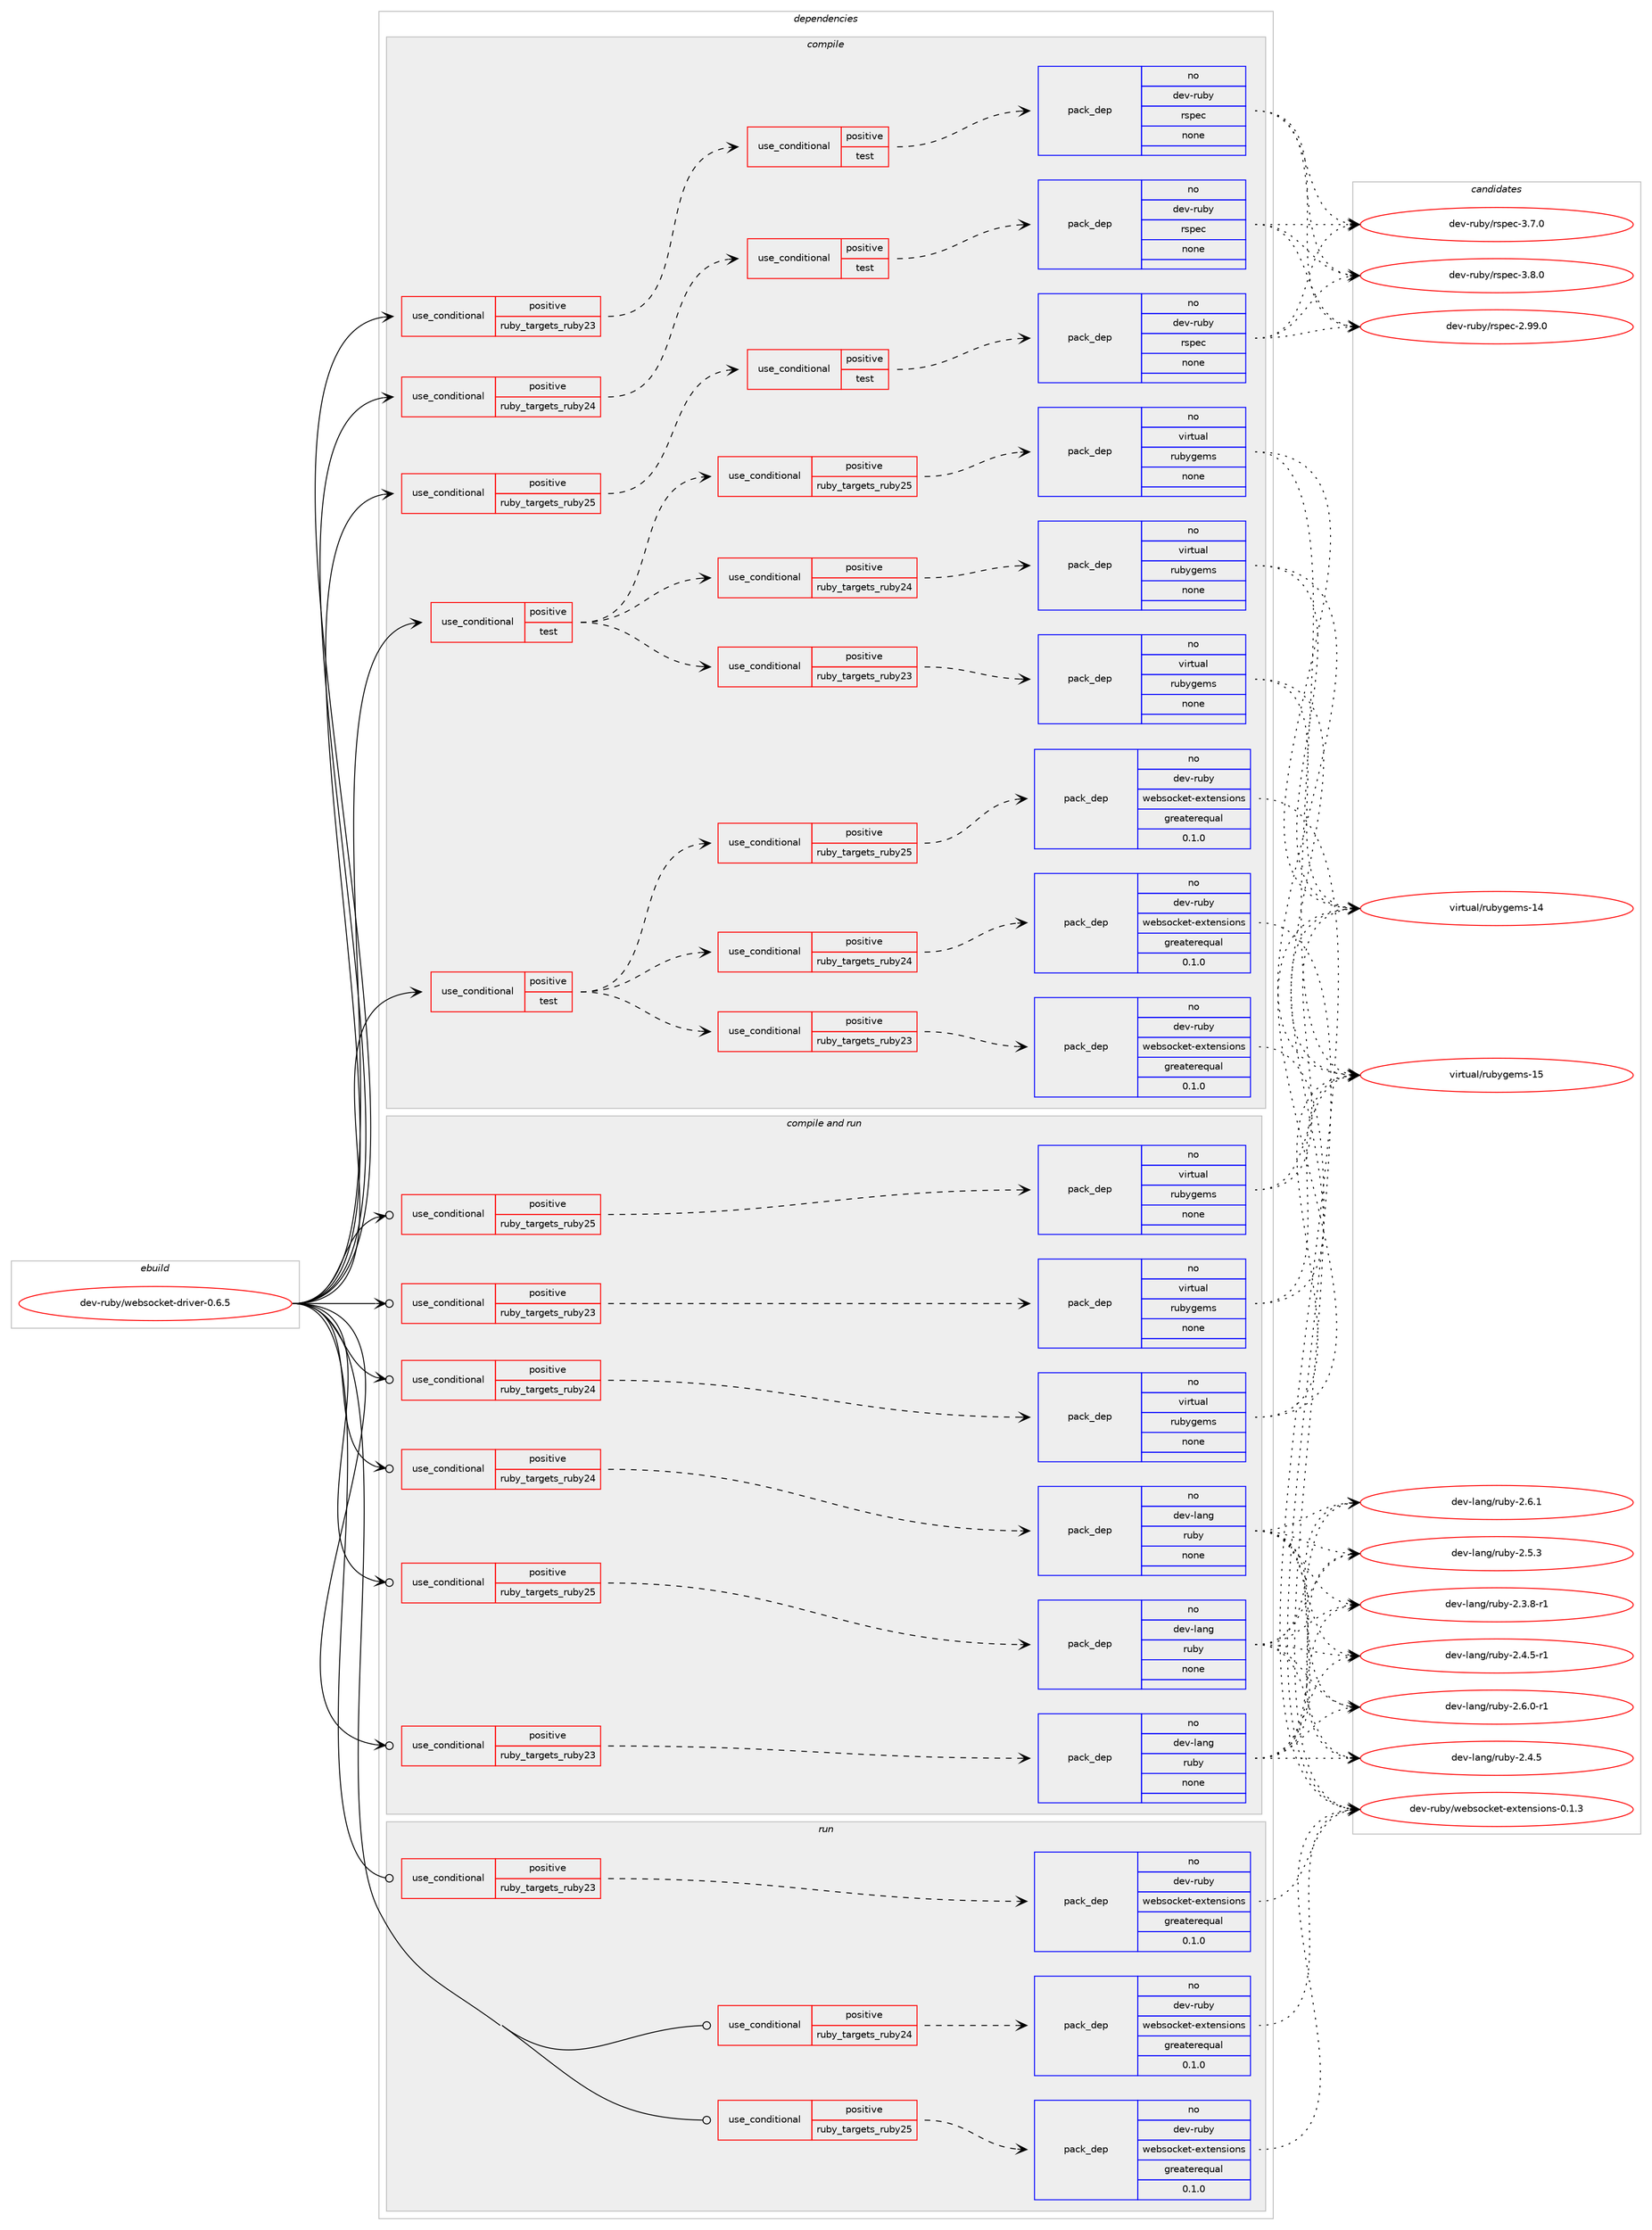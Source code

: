 digraph prolog {

# *************
# Graph options
# *************

newrank=true;
concentrate=true;
compound=true;
graph [rankdir=LR,fontname=Helvetica,fontsize=10,ranksep=1.5];#, ranksep=2.5, nodesep=0.2];
edge  [arrowhead=vee];
node  [fontname=Helvetica,fontsize=10];

# **********
# The ebuild
# **********

subgraph cluster_leftcol {
color=gray;
rank=same;
label=<<i>ebuild</i>>;
id [label="dev-ruby/websocket-driver-0.6.5", color=red, width=4, href="../dev-ruby/websocket-driver-0.6.5.svg"];
}

# ****************
# The dependencies
# ****************

subgraph cluster_midcol {
color=gray;
label=<<i>dependencies</i>>;
subgraph cluster_compile {
fillcolor="#eeeeee";
style=filled;
label=<<i>compile</i>>;
subgraph cond422218 {
dependency1537185 [label=<<TABLE BORDER="0" CELLBORDER="1" CELLSPACING="0" CELLPADDING="4"><TR><TD ROWSPAN="3" CELLPADDING="10">use_conditional</TD></TR><TR><TD>positive</TD></TR><TR><TD>ruby_targets_ruby23</TD></TR></TABLE>>, shape=none, color=red];
subgraph cond422219 {
dependency1537186 [label=<<TABLE BORDER="0" CELLBORDER="1" CELLSPACING="0" CELLPADDING="4"><TR><TD ROWSPAN="3" CELLPADDING="10">use_conditional</TD></TR><TR><TD>positive</TD></TR><TR><TD>test</TD></TR></TABLE>>, shape=none, color=red];
subgraph pack1091448 {
dependency1537187 [label=<<TABLE BORDER="0" CELLBORDER="1" CELLSPACING="0" CELLPADDING="4" WIDTH="220"><TR><TD ROWSPAN="6" CELLPADDING="30">pack_dep</TD></TR><TR><TD WIDTH="110">no</TD></TR><TR><TD>dev-ruby</TD></TR><TR><TD>rspec</TD></TR><TR><TD>none</TD></TR><TR><TD></TD></TR></TABLE>>, shape=none, color=blue];
}
dependency1537186:e -> dependency1537187:w [weight=20,style="dashed",arrowhead="vee"];
}
dependency1537185:e -> dependency1537186:w [weight=20,style="dashed",arrowhead="vee"];
}
id:e -> dependency1537185:w [weight=20,style="solid",arrowhead="vee"];
subgraph cond422220 {
dependency1537188 [label=<<TABLE BORDER="0" CELLBORDER="1" CELLSPACING="0" CELLPADDING="4"><TR><TD ROWSPAN="3" CELLPADDING="10">use_conditional</TD></TR><TR><TD>positive</TD></TR><TR><TD>ruby_targets_ruby24</TD></TR></TABLE>>, shape=none, color=red];
subgraph cond422221 {
dependency1537189 [label=<<TABLE BORDER="0" CELLBORDER="1" CELLSPACING="0" CELLPADDING="4"><TR><TD ROWSPAN="3" CELLPADDING="10">use_conditional</TD></TR><TR><TD>positive</TD></TR><TR><TD>test</TD></TR></TABLE>>, shape=none, color=red];
subgraph pack1091449 {
dependency1537190 [label=<<TABLE BORDER="0" CELLBORDER="1" CELLSPACING="0" CELLPADDING="4" WIDTH="220"><TR><TD ROWSPAN="6" CELLPADDING="30">pack_dep</TD></TR><TR><TD WIDTH="110">no</TD></TR><TR><TD>dev-ruby</TD></TR><TR><TD>rspec</TD></TR><TR><TD>none</TD></TR><TR><TD></TD></TR></TABLE>>, shape=none, color=blue];
}
dependency1537189:e -> dependency1537190:w [weight=20,style="dashed",arrowhead="vee"];
}
dependency1537188:e -> dependency1537189:w [weight=20,style="dashed",arrowhead="vee"];
}
id:e -> dependency1537188:w [weight=20,style="solid",arrowhead="vee"];
subgraph cond422222 {
dependency1537191 [label=<<TABLE BORDER="0" CELLBORDER="1" CELLSPACING="0" CELLPADDING="4"><TR><TD ROWSPAN="3" CELLPADDING="10">use_conditional</TD></TR><TR><TD>positive</TD></TR><TR><TD>ruby_targets_ruby25</TD></TR></TABLE>>, shape=none, color=red];
subgraph cond422223 {
dependency1537192 [label=<<TABLE BORDER="0" CELLBORDER="1" CELLSPACING="0" CELLPADDING="4"><TR><TD ROWSPAN="3" CELLPADDING="10">use_conditional</TD></TR><TR><TD>positive</TD></TR><TR><TD>test</TD></TR></TABLE>>, shape=none, color=red];
subgraph pack1091450 {
dependency1537193 [label=<<TABLE BORDER="0" CELLBORDER="1" CELLSPACING="0" CELLPADDING="4" WIDTH="220"><TR><TD ROWSPAN="6" CELLPADDING="30">pack_dep</TD></TR><TR><TD WIDTH="110">no</TD></TR><TR><TD>dev-ruby</TD></TR><TR><TD>rspec</TD></TR><TR><TD>none</TD></TR><TR><TD></TD></TR></TABLE>>, shape=none, color=blue];
}
dependency1537192:e -> dependency1537193:w [weight=20,style="dashed",arrowhead="vee"];
}
dependency1537191:e -> dependency1537192:w [weight=20,style="dashed",arrowhead="vee"];
}
id:e -> dependency1537191:w [weight=20,style="solid",arrowhead="vee"];
subgraph cond422224 {
dependency1537194 [label=<<TABLE BORDER="0" CELLBORDER="1" CELLSPACING="0" CELLPADDING="4"><TR><TD ROWSPAN="3" CELLPADDING="10">use_conditional</TD></TR><TR><TD>positive</TD></TR><TR><TD>test</TD></TR></TABLE>>, shape=none, color=red];
subgraph cond422225 {
dependency1537195 [label=<<TABLE BORDER="0" CELLBORDER="1" CELLSPACING="0" CELLPADDING="4"><TR><TD ROWSPAN="3" CELLPADDING="10">use_conditional</TD></TR><TR><TD>positive</TD></TR><TR><TD>ruby_targets_ruby23</TD></TR></TABLE>>, shape=none, color=red];
subgraph pack1091451 {
dependency1537196 [label=<<TABLE BORDER="0" CELLBORDER="1" CELLSPACING="0" CELLPADDING="4" WIDTH="220"><TR><TD ROWSPAN="6" CELLPADDING="30">pack_dep</TD></TR><TR><TD WIDTH="110">no</TD></TR><TR><TD>dev-ruby</TD></TR><TR><TD>websocket-extensions</TD></TR><TR><TD>greaterequal</TD></TR><TR><TD>0.1.0</TD></TR></TABLE>>, shape=none, color=blue];
}
dependency1537195:e -> dependency1537196:w [weight=20,style="dashed",arrowhead="vee"];
}
dependency1537194:e -> dependency1537195:w [weight=20,style="dashed",arrowhead="vee"];
subgraph cond422226 {
dependency1537197 [label=<<TABLE BORDER="0" CELLBORDER="1" CELLSPACING="0" CELLPADDING="4"><TR><TD ROWSPAN="3" CELLPADDING="10">use_conditional</TD></TR><TR><TD>positive</TD></TR><TR><TD>ruby_targets_ruby24</TD></TR></TABLE>>, shape=none, color=red];
subgraph pack1091452 {
dependency1537198 [label=<<TABLE BORDER="0" CELLBORDER="1" CELLSPACING="0" CELLPADDING="4" WIDTH="220"><TR><TD ROWSPAN="6" CELLPADDING="30">pack_dep</TD></TR><TR><TD WIDTH="110">no</TD></TR><TR><TD>dev-ruby</TD></TR><TR><TD>websocket-extensions</TD></TR><TR><TD>greaterequal</TD></TR><TR><TD>0.1.0</TD></TR></TABLE>>, shape=none, color=blue];
}
dependency1537197:e -> dependency1537198:w [weight=20,style="dashed",arrowhead="vee"];
}
dependency1537194:e -> dependency1537197:w [weight=20,style="dashed",arrowhead="vee"];
subgraph cond422227 {
dependency1537199 [label=<<TABLE BORDER="0" CELLBORDER="1" CELLSPACING="0" CELLPADDING="4"><TR><TD ROWSPAN="3" CELLPADDING="10">use_conditional</TD></TR><TR><TD>positive</TD></TR><TR><TD>ruby_targets_ruby25</TD></TR></TABLE>>, shape=none, color=red];
subgraph pack1091453 {
dependency1537200 [label=<<TABLE BORDER="0" CELLBORDER="1" CELLSPACING="0" CELLPADDING="4" WIDTH="220"><TR><TD ROWSPAN="6" CELLPADDING="30">pack_dep</TD></TR><TR><TD WIDTH="110">no</TD></TR><TR><TD>dev-ruby</TD></TR><TR><TD>websocket-extensions</TD></TR><TR><TD>greaterequal</TD></TR><TR><TD>0.1.0</TD></TR></TABLE>>, shape=none, color=blue];
}
dependency1537199:e -> dependency1537200:w [weight=20,style="dashed",arrowhead="vee"];
}
dependency1537194:e -> dependency1537199:w [weight=20,style="dashed",arrowhead="vee"];
}
id:e -> dependency1537194:w [weight=20,style="solid",arrowhead="vee"];
subgraph cond422228 {
dependency1537201 [label=<<TABLE BORDER="0" CELLBORDER="1" CELLSPACING="0" CELLPADDING="4"><TR><TD ROWSPAN="3" CELLPADDING="10">use_conditional</TD></TR><TR><TD>positive</TD></TR><TR><TD>test</TD></TR></TABLE>>, shape=none, color=red];
subgraph cond422229 {
dependency1537202 [label=<<TABLE BORDER="0" CELLBORDER="1" CELLSPACING="0" CELLPADDING="4"><TR><TD ROWSPAN="3" CELLPADDING="10">use_conditional</TD></TR><TR><TD>positive</TD></TR><TR><TD>ruby_targets_ruby23</TD></TR></TABLE>>, shape=none, color=red];
subgraph pack1091454 {
dependency1537203 [label=<<TABLE BORDER="0" CELLBORDER="1" CELLSPACING="0" CELLPADDING="4" WIDTH="220"><TR><TD ROWSPAN="6" CELLPADDING="30">pack_dep</TD></TR><TR><TD WIDTH="110">no</TD></TR><TR><TD>virtual</TD></TR><TR><TD>rubygems</TD></TR><TR><TD>none</TD></TR><TR><TD></TD></TR></TABLE>>, shape=none, color=blue];
}
dependency1537202:e -> dependency1537203:w [weight=20,style="dashed",arrowhead="vee"];
}
dependency1537201:e -> dependency1537202:w [weight=20,style="dashed",arrowhead="vee"];
subgraph cond422230 {
dependency1537204 [label=<<TABLE BORDER="0" CELLBORDER="1" CELLSPACING="0" CELLPADDING="4"><TR><TD ROWSPAN="3" CELLPADDING="10">use_conditional</TD></TR><TR><TD>positive</TD></TR><TR><TD>ruby_targets_ruby24</TD></TR></TABLE>>, shape=none, color=red];
subgraph pack1091455 {
dependency1537205 [label=<<TABLE BORDER="0" CELLBORDER="1" CELLSPACING="0" CELLPADDING="4" WIDTH="220"><TR><TD ROWSPAN="6" CELLPADDING="30">pack_dep</TD></TR><TR><TD WIDTH="110">no</TD></TR><TR><TD>virtual</TD></TR><TR><TD>rubygems</TD></TR><TR><TD>none</TD></TR><TR><TD></TD></TR></TABLE>>, shape=none, color=blue];
}
dependency1537204:e -> dependency1537205:w [weight=20,style="dashed",arrowhead="vee"];
}
dependency1537201:e -> dependency1537204:w [weight=20,style="dashed",arrowhead="vee"];
subgraph cond422231 {
dependency1537206 [label=<<TABLE BORDER="0" CELLBORDER="1" CELLSPACING="0" CELLPADDING="4"><TR><TD ROWSPAN="3" CELLPADDING="10">use_conditional</TD></TR><TR><TD>positive</TD></TR><TR><TD>ruby_targets_ruby25</TD></TR></TABLE>>, shape=none, color=red];
subgraph pack1091456 {
dependency1537207 [label=<<TABLE BORDER="0" CELLBORDER="1" CELLSPACING="0" CELLPADDING="4" WIDTH="220"><TR><TD ROWSPAN="6" CELLPADDING="30">pack_dep</TD></TR><TR><TD WIDTH="110">no</TD></TR><TR><TD>virtual</TD></TR><TR><TD>rubygems</TD></TR><TR><TD>none</TD></TR><TR><TD></TD></TR></TABLE>>, shape=none, color=blue];
}
dependency1537206:e -> dependency1537207:w [weight=20,style="dashed",arrowhead="vee"];
}
dependency1537201:e -> dependency1537206:w [weight=20,style="dashed",arrowhead="vee"];
}
id:e -> dependency1537201:w [weight=20,style="solid",arrowhead="vee"];
}
subgraph cluster_compileandrun {
fillcolor="#eeeeee";
style=filled;
label=<<i>compile and run</i>>;
subgraph cond422232 {
dependency1537208 [label=<<TABLE BORDER="0" CELLBORDER="1" CELLSPACING="0" CELLPADDING="4"><TR><TD ROWSPAN="3" CELLPADDING="10">use_conditional</TD></TR><TR><TD>positive</TD></TR><TR><TD>ruby_targets_ruby23</TD></TR></TABLE>>, shape=none, color=red];
subgraph pack1091457 {
dependency1537209 [label=<<TABLE BORDER="0" CELLBORDER="1" CELLSPACING="0" CELLPADDING="4" WIDTH="220"><TR><TD ROWSPAN="6" CELLPADDING="30">pack_dep</TD></TR><TR><TD WIDTH="110">no</TD></TR><TR><TD>dev-lang</TD></TR><TR><TD>ruby</TD></TR><TR><TD>none</TD></TR><TR><TD></TD></TR></TABLE>>, shape=none, color=blue];
}
dependency1537208:e -> dependency1537209:w [weight=20,style="dashed",arrowhead="vee"];
}
id:e -> dependency1537208:w [weight=20,style="solid",arrowhead="odotvee"];
subgraph cond422233 {
dependency1537210 [label=<<TABLE BORDER="0" CELLBORDER="1" CELLSPACING="0" CELLPADDING="4"><TR><TD ROWSPAN="3" CELLPADDING="10">use_conditional</TD></TR><TR><TD>positive</TD></TR><TR><TD>ruby_targets_ruby23</TD></TR></TABLE>>, shape=none, color=red];
subgraph pack1091458 {
dependency1537211 [label=<<TABLE BORDER="0" CELLBORDER="1" CELLSPACING="0" CELLPADDING="4" WIDTH="220"><TR><TD ROWSPAN="6" CELLPADDING="30">pack_dep</TD></TR><TR><TD WIDTH="110">no</TD></TR><TR><TD>virtual</TD></TR><TR><TD>rubygems</TD></TR><TR><TD>none</TD></TR><TR><TD></TD></TR></TABLE>>, shape=none, color=blue];
}
dependency1537210:e -> dependency1537211:w [weight=20,style="dashed",arrowhead="vee"];
}
id:e -> dependency1537210:w [weight=20,style="solid",arrowhead="odotvee"];
subgraph cond422234 {
dependency1537212 [label=<<TABLE BORDER="0" CELLBORDER="1" CELLSPACING="0" CELLPADDING="4"><TR><TD ROWSPAN="3" CELLPADDING="10">use_conditional</TD></TR><TR><TD>positive</TD></TR><TR><TD>ruby_targets_ruby24</TD></TR></TABLE>>, shape=none, color=red];
subgraph pack1091459 {
dependency1537213 [label=<<TABLE BORDER="0" CELLBORDER="1" CELLSPACING="0" CELLPADDING="4" WIDTH="220"><TR><TD ROWSPAN="6" CELLPADDING="30">pack_dep</TD></TR><TR><TD WIDTH="110">no</TD></TR><TR><TD>dev-lang</TD></TR><TR><TD>ruby</TD></TR><TR><TD>none</TD></TR><TR><TD></TD></TR></TABLE>>, shape=none, color=blue];
}
dependency1537212:e -> dependency1537213:w [weight=20,style="dashed",arrowhead="vee"];
}
id:e -> dependency1537212:w [weight=20,style="solid",arrowhead="odotvee"];
subgraph cond422235 {
dependency1537214 [label=<<TABLE BORDER="0" CELLBORDER="1" CELLSPACING="0" CELLPADDING="4"><TR><TD ROWSPAN="3" CELLPADDING="10">use_conditional</TD></TR><TR><TD>positive</TD></TR><TR><TD>ruby_targets_ruby24</TD></TR></TABLE>>, shape=none, color=red];
subgraph pack1091460 {
dependency1537215 [label=<<TABLE BORDER="0" CELLBORDER="1" CELLSPACING="0" CELLPADDING="4" WIDTH="220"><TR><TD ROWSPAN="6" CELLPADDING="30">pack_dep</TD></TR><TR><TD WIDTH="110">no</TD></TR><TR><TD>virtual</TD></TR><TR><TD>rubygems</TD></TR><TR><TD>none</TD></TR><TR><TD></TD></TR></TABLE>>, shape=none, color=blue];
}
dependency1537214:e -> dependency1537215:w [weight=20,style="dashed",arrowhead="vee"];
}
id:e -> dependency1537214:w [weight=20,style="solid",arrowhead="odotvee"];
subgraph cond422236 {
dependency1537216 [label=<<TABLE BORDER="0" CELLBORDER="1" CELLSPACING="0" CELLPADDING="4"><TR><TD ROWSPAN="3" CELLPADDING="10">use_conditional</TD></TR><TR><TD>positive</TD></TR><TR><TD>ruby_targets_ruby25</TD></TR></TABLE>>, shape=none, color=red];
subgraph pack1091461 {
dependency1537217 [label=<<TABLE BORDER="0" CELLBORDER="1" CELLSPACING="0" CELLPADDING="4" WIDTH="220"><TR><TD ROWSPAN="6" CELLPADDING="30">pack_dep</TD></TR><TR><TD WIDTH="110">no</TD></TR><TR><TD>dev-lang</TD></TR><TR><TD>ruby</TD></TR><TR><TD>none</TD></TR><TR><TD></TD></TR></TABLE>>, shape=none, color=blue];
}
dependency1537216:e -> dependency1537217:w [weight=20,style="dashed",arrowhead="vee"];
}
id:e -> dependency1537216:w [weight=20,style="solid",arrowhead="odotvee"];
subgraph cond422237 {
dependency1537218 [label=<<TABLE BORDER="0" CELLBORDER="1" CELLSPACING="0" CELLPADDING="4"><TR><TD ROWSPAN="3" CELLPADDING="10">use_conditional</TD></TR><TR><TD>positive</TD></TR><TR><TD>ruby_targets_ruby25</TD></TR></TABLE>>, shape=none, color=red];
subgraph pack1091462 {
dependency1537219 [label=<<TABLE BORDER="0" CELLBORDER="1" CELLSPACING="0" CELLPADDING="4" WIDTH="220"><TR><TD ROWSPAN="6" CELLPADDING="30">pack_dep</TD></TR><TR><TD WIDTH="110">no</TD></TR><TR><TD>virtual</TD></TR><TR><TD>rubygems</TD></TR><TR><TD>none</TD></TR><TR><TD></TD></TR></TABLE>>, shape=none, color=blue];
}
dependency1537218:e -> dependency1537219:w [weight=20,style="dashed",arrowhead="vee"];
}
id:e -> dependency1537218:w [weight=20,style="solid",arrowhead="odotvee"];
}
subgraph cluster_run {
fillcolor="#eeeeee";
style=filled;
label=<<i>run</i>>;
subgraph cond422238 {
dependency1537220 [label=<<TABLE BORDER="0" CELLBORDER="1" CELLSPACING="0" CELLPADDING="4"><TR><TD ROWSPAN="3" CELLPADDING="10">use_conditional</TD></TR><TR><TD>positive</TD></TR><TR><TD>ruby_targets_ruby23</TD></TR></TABLE>>, shape=none, color=red];
subgraph pack1091463 {
dependency1537221 [label=<<TABLE BORDER="0" CELLBORDER="1" CELLSPACING="0" CELLPADDING="4" WIDTH="220"><TR><TD ROWSPAN="6" CELLPADDING="30">pack_dep</TD></TR><TR><TD WIDTH="110">no</TD></TR><TR><TD>dev-ruby</TD></TR><TR><TD>websocket-extensions</TD></TR><TR><TD>greaterequal</TD></TR><TR><TD>0.1.0</TD></TR></TABLE>>, shape=none, color=blue];
}
dependency1537220:e -> dependency1537221:w [weight=20,style="dashed",arrowhead="vee"];
}
id:e -> dependency1537220:w [weight=20,style="solid",arrowhead="odot"];
subgraph cond422239 {
dependency1537222 [label=<<TABLE BORDER="0" CELLBORDER="1" CELLSPACING="0" CELLPADDING="4"><TR><TD ROWSPAN="3" CELLPADDING="10">use_conditional</TD></TR><TR><TD>positive</TD></TR><TR><TD>ruby_targets_ruby24</TD></TR></TABLE>>, shape=none, color=red];
subgraph pack1091464 {
dependency1537223 [label=<<TABLE BORDER="0" CELLBORDER="1" CELLSPACING="0" CELLPADDING="4" WIDTH="220"><TR><TD ROWSPAN="6" CELLPADDING="30">pack_dep</TD></TR><TR><TD WIDTH="110">no</TD></TR><TR><TD>dev-ruby</TD></TR><TR><TD>websocket-extensions</TD></TR><TR><TD>greaterequal</TD></TR><TR><TD>0.1.0</TD></TR></TABLE>>, shape=none, color=blue];
}
dependency1537222:e -> dependency1537223:w [weight=20,style="dashed",arrowhead="vee"];
}
id:e -> dependency1537222:w [weight=20,style="solid",arrowhead="odot"];
subgraph cond422240 {
dependency1537224 [label=<<TABLE BORDER="0" CELLBORDER="1" CELLSPACING="0" CELLPADDING="4"><TR><TD ROWSPAN="3" CELLPADDING="10">use_conditional</TD></TR><TR><TD>positive</TD></TR><TR><TD>ruby_targets_ruby25</TD></TR></TABLE>>, shape=none, color=red];
subgraph pack1091465 {
dependency1537225 [label=<<TABLE BORDER="0" CELLBORDER="1" CELLSPACING="0" CELLPADDING="4" WIDTH="220"><TR><TD ROWSPAN="6" CELLPADDING="30">pack_dep</TD></TR><TR><TD WIDTH="110">no</TD></TR><TR><TD>dev-ruby</TD></TR><TR><TD>websocket-extensions</TD></TR><TR><TD>greaterequal</TD></TR><TR><TD>0.1.0</TD></TR></TABLE>>, shape=none, color=blue];
}
dependency1537224:e -> dependency1537225:w [weight=20,style="dashed",arrowhead="vee"];
}
id:e -> dependency1537224:w [weight=20,style="solid",arrowhead="odot"];
}
}

# **************
# The candidates
# **************

subgraph cluster_choices {
rank=same;
color=gray;
label=<<i>candidates</i>>;

subgraph choice1091448 {
color=black;
nodesep=1;
choice1001011184511411798121471141151121019945504657574648 [label="dev-ruby/rspec-2.99.0", color=red, width=4,href="../dev-ruby/rspec-2.99.0.svg"];
choice10010111845114117981214711411511210199455146554648 [label="dev-ruby/rspec-3.7.0", color=red, width=4,href="../dev-ruby/rspec-3.7.0.svg"];
choice10010111845114117981214711411511210199455146564648 [label="dev-ruby/rspec-3.8.0", color=red, width=4,href="../dev-ruby/rspec-3.8.0.svg"];
dependency1537187:e -> choice1001011184511411798121471141151121019945504657574648:w [style=dotted,weight="100"];
dependency1537187:e -> choice10010111845114117981214711411511210199455146554648:w [style=dotted,weight="100"];
dependency1537187:e -> choice10010111845114117981214711411511210199455146564648:w [style=dotted,weight="100"];
}
subgraph choice1091449 {
color=black;
nodesep=1;
choice1001011184511411798121471141151121019945504657574648 [label="dev-ruby/rspec-2.99.0", color=red, width=4,href="../dev-ruby/rspec-2.99.0.svg"];
choice10010111845114117981214711411511210199455146554648 [label="dev-ruby/rspec-3.7.0", color=red, width=4,href="../dev-ruby/rspec-3.7.0.svg"];
choice10010111845114117981214711411511210199455146564648 [label="dev-ruby/rspec-3.8.0", color=red, width=4,href="../dev-ruby/rspec-3.8.0.svg"];
dependency1537190:e -> choice1001011184511411798121471141151121019945504657574648:w [style=dotted,weight="100"];
dependency1537190:e -> choice10010111845114117981214711411511210199455146554648:w [style=dotted,weight="100"];
dependency1537190:e -> choice10010111845114117981214711411511210199455146564648:w [style=dotted,weight="100"];
}
subgraph choice1091450 {
color=black;
nodesep=1;
choice1001011184511411798121471141151121019945504657574648 [label="dev-ruby/rspec-2.99.0", color=red, width=4,href="../dev-ruby/rspec-2.99.0.svg"];
choice10010111845114117981214711411511210199455146554648 [label="dev-ruby/rspec-3.7.0", color=red, width=4,href="../dev-ruby/rspec-3.7.0.svg"];
choice10010111845114117981214711411511210199455146564648 [label="dev-ruby/rspec-3.8.0", color=red, width=4,href="../dev-ruby/rspec-3.8.0.svg"];
dependency1537193:e -> choice1001011184511411798121471141151121019945504657574648:w [style=dotted,weight="100"];
dependency1537193:e -> choice10010111845114117981214711411511210199455146554648:w [style=dotted,weight="100"];
dependency1537193:e -> choice10010111845114117981214711411511210199455146564648:w [style=dotted,weight="100"];
}
subgraph choice1091451 {
color=black;
nodesep=1;
choice100101118451141179812147119101981151119910710111645101120116101110115105111110115454846494651 [label="dev-ruby/websocket-extensions-0.1.3", color=red, width=4,href="../dev-ruby/websocket-extensions-0.1.3.svg"];
dependency1537196:e -> choice100101118451141179812147119101981151119910710111645101120116101110115105111110115454846494651:w [style=dotted,weight="100"];
}
subgraph choice1091452 {
color=black;
nodesep=1;
choice100101118451141179812147119101981151119910710111645101120116101110115105111110115454846494651 [label="dev-ruby/websocket-extensions-0.1.3", color=red, width=4,href="../dev-ruby/websocket-extensions-0.1.3.svg"];
dependency1537198:e -> choice100101118451141179812147119101981151119910710111645101120116101110115105111110115454846494651:w [style=dotted,weight="100"];
}
subgraph choice1091453 {
color=black;
nodesep=1;
choice100101118451141179812147119101981151119910710111645101120116101110115105111110115454846494651 [label="dev-ruby/websocket-extensions-0.1.3", color=red, width=4,href="../dev-ruby/websocket-extensions-0.1.3.svg"];
dependency1537200:e -> choice100101118451141179812147119101981151119910710111645101120116101110115105111110115454846494651:w [style=dotted,weight="100"];
}
subgraph choice1091454 {
color=black;
nodesep=1;
choice118105114116117971084711411798121103101109115454952 [label="virtual/rubygems-14", color=red, width=4,href="../virtual/rubygems-14.svg"];
choice118105114116117971084711411798121103101109115454953 [label="virtual/rubygems-15", color=red, width=4,href="../virtual/rubygems-15.svg"];
dependency1537203:e -> choice118105114116117971084711411798121103101109115454952:w [style=dotted,weight="100"];
dependency1537203:e -> choice118105114116117971084711411798121103101109115454953:w [style=dotted,weight="100"];
}
subgraph choice1091455 {
color=black;
nodesep=1;
choice118105114116117971084711411798121103101109115454952 [label="virtual/rubygems-14", color=red, width=4,href="../virtual/rubygems-14.svg"];
choice118105114116117971084711411798121103101109115454953 [label="virtual/rubygems-15", color=red, width=4,href="../virtual/rubygems-15.svg"];
dependency1537205:e -> choice118105114116117971084711411798121103101109115454952:w [style=dotted,weight="100"];
dependency1537205:e -> choice118105114116117971084711411798121103101109115454953:w [style=dotted,weight="100"];
}
subgraph choice1091456 {
color=black;
nodesep=1;
choice118105114116117971084711411798121103101109115454952 [label="virtual/rubygems-14", color=red, width=4,href="../virtual/rubygems-14.svg"];
choice118105114116117971084711411798121103101109115454953 [label="virtual/rubygems-15", color=red, width=4,href="../virtual/rubygems-15.svg"];
dependency1537207:e -> choice118105114116117971084711411798121103101109115454952:w [style=dotted,weight="100"];
dependency1537207:e -> choice118105114116117971084711411798121103101109115454953:w [style=dotted,weight="100"];
}
subgraph choice1091457 {
color=black;
nodesep=1;
choice100101118451089711010347114117981214550465146564511449 [label="dev-lang/ruby-2.3.8-r1", color=red, width=4,href="../dev-lang/ruby-2.3.8-r1.svg"];
choice10010111845108971101034711411798121455046524653 [label="dev-lang/ruby-2.4.5", color=red, width=4,href="../dev-lang/ruby-2.4.5.svg"];
choice100101118451089711010347114117981214550465246534511449 [label="dev-lang/ruby-2.4.5-r1", color=red, width=4,href="../dev-lang/ruby-2.4.5-r1.svg"];
choice10010111845108971101034711411798121455046534651 [label="dev-lang/ruby-2.5.3", color=red, width=4,href="../dev-lang/ruby-2.5.3.svg"];
choice100101118451089711010347114117981214550465446484511449 [label="dev-lang/ruby-2.6.0-r1", color=red, width=4,href="../dev-lang/ruby-2.6.0-r1.svg"];
choice10010111845108971101034711411798121455046544649 [label="dev-lang/ruby-2.6.1", color=red, width=4,href="../dev-lang/ruby-2.6.1.svg"];
dependency1537209:e -> choice100101118451089711010347114117981214550465146564511449:w [style=dotted,weight="100"];
dependency1537209:e -> choice10010111845108971101034711411798121455046524653:w [style=dotted,weight="100"];
dependency1537209:e -> choice100101118451089711010347114117981214550465246534511449:w [style=dotted,weight="100"];
dependency1537209:e -> choice10010111845108971101034711411798121455046534651:w [style=dotted,weight="100"];
dependency1537209:e -> choice100101118451089711010347114117981214550465446484511449:w [style=dotted,weight="100"];
dependency1537209:e -> choice10010111845108971101034711411798121455046544649:w [style=dotted,weight="100"];
}
subgraph choice1091458 {
color=black;
nodesep=1;
choice118105114116117971084711411798121103101109115454952 [label="virtual/rubygems-14", color=red, width=4,href="../virtual/rubygems-14.svg"];
choice118105114116117971084711411798121103101109115454953 [label="virtual/rubygems-15", color=red, width=4,href="../virtual/rubygems-15.svg"];
dependency1537211:e -> choice118105114116117971084711411798121103101109115454952:w [style=dotted,weight="100"];
dependency1537211:e -> choice118105114116117971084711411798121103101109115454953:w [style=dotted,weight="100"];
}
subgraph choice1091459 {
color=black;
nodesep=1;
choice100101118451089711010347114117981214550465146564511449 [label="dev-lang/ruby-2.3.8-r1", color=red, width=4,href="../dev-lang/ruby-2.3.8-r1.svg"];
choice10010111845108971101034711411798121455046524653 [label="dev-lang/ruby-2.4.5", color=red, width=4,href="../dev-lang/ruby-2.4.5.svg"];
choice100101118451089711010347114117981214550465246534511449 [label="dev-lang/ruby-2.4.5-r1", color=red, width=4,href="../dev-lang/ruby-2.4.5-r1.svg"];
choice10010111845108971101034711411798121455046534651 [label="dev-lang/ruby-2.5.3", color=red, width=4,href="../dev-lang/ruby-2.5.3.svg"];
choice100101118451089711010347114117981214550465446484511449 [label="dev-lang/ruby-2.6.0-r1", color=red, width=4,href="../dev-lang/ruby-2.6.0-r1.svg"];
choice10010111845108971101034711411798121455046544649 [label="dev-lang/ruby-2.6.1", color=red, width=4,href="../dev-lang/ruby-2.6.1.svg"];
dependency1537213:e -> choice100101118451089711010347114117981214550465146564511449:w [style=dotted,weight="100"];
dependency1537213:e -> choice10010111845108971101034711411798121455046524653:w [style=dotted,weight="100"];
dependency1537213:e -> choice100101118451089711010347114117981214550465246534511449:w [style=dotted,weight="100"];
dependency1537213:e -> choice10010111845108971101034711411798121455046534651:w [style=dotted,weight="100"];
dependency1537213:e -> choice100101118451089711010347114117981214550465446484511449:w [style=dotted,weight="100"];
dependency1537213:e -> choice10010111845108971101034711411798121455046544649:w [style=dotted,weight="100"];
}
subgraph choice1091460 {
color=black;
nodesep=1;
choice118105114116117971084711411798121103101109115454952 [label="virtual/rubygems-14", color=red, width=4,href="../virtual/rubygems-14.svg"];
choice118105114116117971084711411798121103101109115454953 [label="virtual/rubygems-15", color=red, width=4,href="../virtual/rubygems-15.svg"];
dependency1537215:e -> choice118105114116117971084711411798121103101109115454952:w [style=dotted,weight="100"];
dependency1537215:e -> choice118105114116117971084711411798121103101109115454953:w [style=dotted,weight="100"];
}
subgraph choice1091461 {
color=black;
nodesep=1;
choice100101118451089711010347114117981214550465146564511449 [label="dev-lang/ruby-2.3.8-r1", color=red, width=4,href="../dev-lang/ruby-2.3.8-r1.svg"];
choice10010111845108971101034711411798121455046524653 [label="dev-lang/ruby-2.4.5", color=red, width=4,href="../dev-lang/ruby-2.4.5.svg"];
choice100101118451089711010347114117981214550465246534511449 [label="dev-lang/ruby-2.4.5-r1", color=red, width=4,href="../dev-lang/ruby-2.4.5-r1.svg"];
choice10010111845108971101034711411798121455046534651 [label="dev-lang/ruby-2.5.3", color=red, width=4,href="../dev-lang/ruby-2.5.3.svg"];
choice100101118451089711010347114117981214550465446484511449 [label="dev-lang/ruby-2.6.0-r1", color=red, width=4,href="../dev-lang/ruby-2.6.0-r1.svg"];
choice10010111845108971101034711411798121455046544649 [label="dev-lang/ruby-2.6.1", color=red, width=4,href="../dev-lang/ruby-2.6.1.svg"];
dependency1537217:e -> choice100101118451089711010347114117981214550465146564511449:w [style=dotted,weight="100"];
dependency1537217:e -> choice10010111845108971101034711411798121455046524653:w [style=dotted,weight="100"];
dependency1537217:e -> choice100101118451089711010347114117981214550465246534511449:w [style=dotted,weight="100"];
dependency1537217:e -> choice10010111845108971101034711411798121455046534651:w [style=dotted,weight="100"];
dependency1537217:e -> choice100101118451089711010347114117981214550465446484511449:w [style=dotted,weight="100"];
dependency1537217:e -> choice10010111845108971101034711411798121455046544649:w [style=dotted,weight="100"];
}
subgraph choice1091462 {
color=black;
nodesep=1;
choice118105114116117971084711411798121103101109115454952 [label="virtual/rubygems-14", color=red, width=4,href="../virtual/rubygems-14.svg"];
choice118105114116117971084711411798121103101109115454953 [label="virtual/rubygems-15", color=red, width=4,href="../virtual/rubygems-15.svg"];
dependency1537219:e -> choice118105114116117971084711411798121103101109115454952:w [style=dotted,weight="100"];
dependency1537219:e -> choice118105114116117971084711411798121103101109115454953:w [style=dotted,weight="100"];
}
subgraph choice1091463 {
color=black;
nodesep=1;
choice100101118451141179812147119101981151119910710111645101120116101110115105111110115454846494651 [label="dev-ruby/websocket-extensions-0.1.3", color=red, width=4,href="../dev-ruby/websocket-extensions-0.1.3.svg"];
dependency1537221:e -> choice100101118451141179812147119101981151119910710111645101120116101110115105111110115454846494651:w [style=dotted,weight="100"];
}
subgraph choice1091464 {
color=black;
nodesep=1;
choice100101118451141179812147119101981151119910710111645101120116101110115105111110115454846494651 [label="dev-ruby/websocket-extensions-0.1.3", color=red, width=4,href="../dev-ruby/websocket-extensions-0.1.3.svg"];
dependency1537223:e -> choice100101118451141179812147119101981151119910710111645101120116101110115105111110115454846494651:w [style=dotted,weight="100"];
}
subgraph choice1091465 {
color=black;
nodesep=1;
choice100101118451141179812147119101981151119910710111645101120116101110115105111110115454846494651 [label="dev-ruby/websocket-extensions-0.1.3", color=red, width=4,href="../dev-ruby/websocket-extensions-0.1.3.svg"];
dependency1537225:e -> choice100101118451141179812147119101981151119910710111645101120116101110115105111110115454846494651:w [style=dotted,weight="100"];
}
}

}
